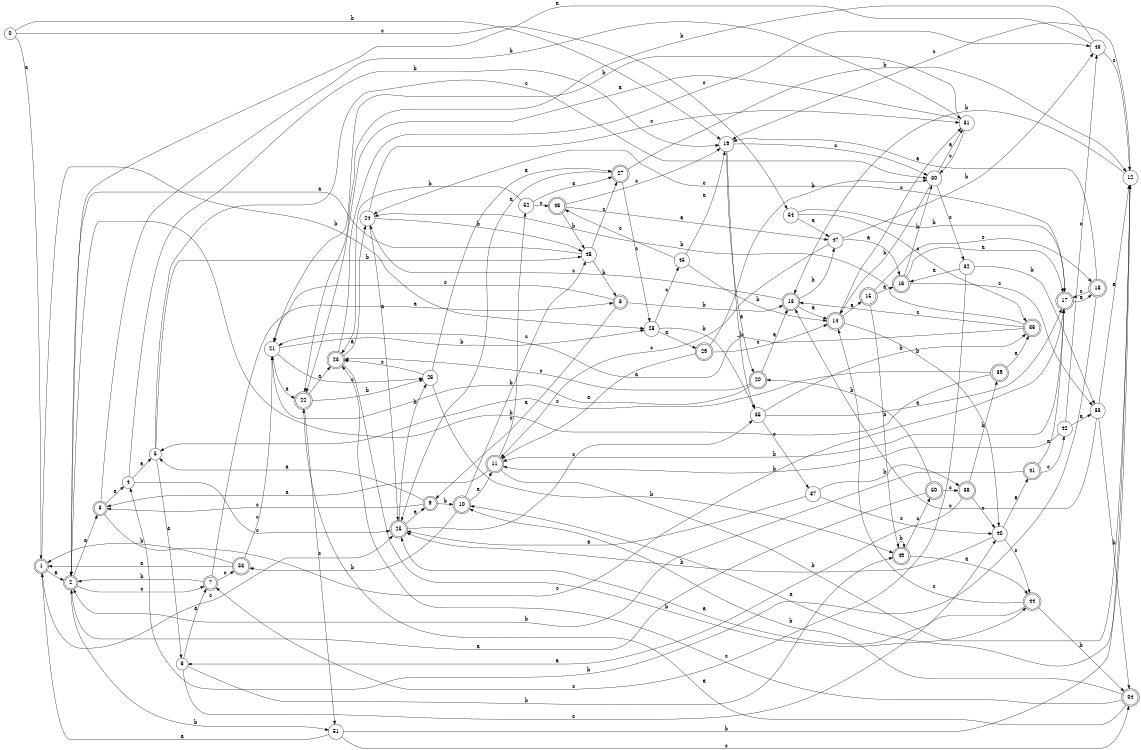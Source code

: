 digraph n44_1 {
__start0 [label="" shape="none"];

rankdir=LR;
size="8,5";

s0 [style="filled", color="black", fillcolor="white" shape="circle", label="0"];
s1 [style="rounded,filled", color="black", fillcolor="white" shape="doublecircle", label="1"];
s2 [style="rounded,filled", color="black", fillcolor="white" shape="doublecircle", label="2"];
s3 [style="rounded,filled", color="black", fillcolor="white" shape="doublecircle", label="3"];
s4 [style="filled", color="black", fillcolor="white" shape="circle", label="4"];
s5 [style="filled", color="black", fillcolor="white" shape="circle", label="5"];
s6 [style="filled", color="black", fillcolor="white" shape="circle", label="6"];
s7 [style="rounded,filled", color="black", fillcolor="white" shape="doublecircle", label="7"];
s8 [style="rounded,filled", color="black", fillcolor="white" shape="doublecircle", label="8"];
s9 [style="rounded,filled", color="black", fillcolor="white" shape="doublecircle", label="9"];
s10 [style="rounded,filled", color="black", fillcolor="white" shape="doublecircle", label="10"];
s11 [style="rounded,filled", color="black", fillcolor="white" shape="doublecircle", label="11"];
s12 [style="filled", color="black", fillcolor="white" shape="circle", label="12"];
s13 [style="rounded,filled", color="black", fillcolor="white" shape="doublecircle", label="13"];
s14 [style="rounded,filled", color="black", fillcolor="white" shape="doublecircle", label="14"];
s15 [style="rounded,filled", color="black", fillcolor="white" shape="doublecircle", label="15"];
s16 [style="rounded,filled", color="black", fillcolor="white" shape="doublecircle", label="16"];
s17 [style="rounded,filled", color="black", fillcolor="white" shape="doublecircle", label="17"];
s18 [style="rounded,filled", color="black", fillcolor="white" shape="doublecircle", label="18"];
s19 [style="filled", color="black", fillcolor="white" shape="circle", label="19"];
s20 [style="rounded,filled", color="black", fillcolor="white" shape="doublecircle", label="20"];
s21 [style="filled", color="black", fillcolor="white" shape="circle", label="21"];
s22 [style="rounded,filled", color="black", fillcolor="white" shape="doublecircle", label="22"];
s23 [style="rounded,filled", color="black", fillcolor="white" shape="doublecircle", label="23"];
s24 [style="filled", color="black", fillcolor="white" shape="circle", label="24"];
s25 [style="rounded,filled", color="black", fillcolor="white" shape="doublecircle", label="25"];
s26 [style="filled", color="black", fillcolor="white" shape="circle", label="26"];
s27 [style="rounded,filled", color="black", fillcolor="white" shape="doublecircle", label="27"];
s28 [style="filled", color="black", fillcolor="white" shape="circle", label="28"];
s29 [style="rounded,filled", color="black", fillcolor="white" shape="doublecircle", label="29"];
s30 [style="filled", color="black", fillcolor="white" shape="circle", label="30"];
s31 [style="filled", color="black", fillcolor="white" shape="circle", label="31"];
s32 [style="filled", color="black", fillcolor="white" shape="circle", label="32"];
s33 [style="filled", color="black", fillcolor="white" shape="circle", label="33"];
s34 [style="rounded,filled", color="black", fillcolor="white" shape="doublecircle", label="34"];
s35 [style="filled", color="black", fillcolor="white" shape="circle", label="35"];
s36 [style="rounded,filled", color="black", fillcolor="white" shape="doublecircle", label="36"];
s37 [style="filled", color="black", fillcolor="white" shape="circle", label="37"];
s38 [style="rounded,filled", color="black", fillcolor="white" shape="doublecircle", label="38"];
s39 [style="rounded,filled", color="black", fillcolor="white" shape="doublecircle", label="39"];
s40 [style="filled", color="black", fillcolor="white" shape="circle", label="40"];
s41 [style="rounded,filled", color="black", fillcolor="white" shape="doublecircle", label="41"];
s42 [style="filled", color="black", fillcolor="white" shape="circle", label="42"];
s43 [style="filled", color="black", fillcolor="white" shape="circle", label="43"];
s44 [style="rounded,filled", color="black", fillcolor="white" shape="doublecircle", label="44"];
s45 [style="filled", color="black", fillcolor="white" shape="circle", label="45"];
s46 [style="rounded,filled", color="black", fillcolor="white" shape="doublecircle", label="46"];
s47 [style="filled", color="black", fillcolor="white" shape="circle", label="47"];
s48 [style="filled", color="black", fillcolor="white" shape="circle", label="48"];
s49 [style="rounded,filled", color="black", fillcolor="white" shape="doublecircle", label="49"];
s50 [style="rounded,filled", color="black", fillcolor="white" shape="doublecircle", label="50"];
s51 [style="filled", color="black", fillcolor="white" shape="circle", label="51"];
s52 [style="filled", color="black", fillcolor="white" shape="circle", label="52"];
s53 [style="rounded,filled", color="black", fillcolor="white" shape="doublecircle", label="53"];
s54 [style="filled", color="black", fillcolor="white" shape="circle", label="54"];
s0 -> s1 [label="a"];
s0 -> s19 [label="b"];
s0 -> s54 [label="c"];
s1 -> s2 [label="a"];
s1 -> s28 [label="b"];
s1 -> s25 [label="c"];
s2 -> s3 [label="a"];
s2 -> s51 [label="b"];
s2 -> s7 [label="c"];
s3 -> s4 [label="a"];
s3 -> s31 [label="b"];
s3 -> s17 [label="c"];
s4 -> s5 [label="a"];
s4 -> s19 [label="b"];
s4 -> s25 [label="c"];
s5 -> s6 [label="a"];
s5 -> s48 [label="b"];
s5 -> s30 [label="c"];
s6 -> s7 [label="a"];
s6 -> s49 [label="b"];
s6 -> s40 [label="c"];
s7 -> s8 [label="a"];
s7 -> s2 [label="b"];
s7 -> s53 [label="c"];
s8 -> s9 [label="a"];
s8 -> s13 [label="b"];
s8 -> s21 [label="c"];
s9 -> s5 [label="a"];
s9 -> s10 [label="b"];
s9 -> s3 [label="c"];
s10 -> s11 [label="a"];
s10 -> s53 [label="b"];
s10 -> s48 [label="c"];
s11 -> s3 [label="a"];
s11 -> s12 [label="b"];
s11 -> s52 [label="c"];
s12 -> s10 [label="a"];
s12 -> s13 [label="b"];
s12 -> s19 [label="c"];
s13 -> s14 [label="a"];
s13 -> s47 [label="b"];
s13 -> s24 [label="c"];
s14 -> s15 [label="a"];
s14 -> s40 [label="b"];
s14 -> s31 [label="c"];
s15 -> s16 [label="a"];
s15 -> s49 [label="b"];
s15 -> s18 [label="c"];
s16 -> s17 [label="a"];
s16 -> s30 [label="b"];
s16 -> s33 [label="c"];
s17 -> s18 [label="a"];
s17 -> s11 [label="b"];
s17 -> s24 [label="c"];
s18 -> s19 [label="a"];
s18 -> s4 [label="b"];
s18 -> s17 [label="c"];
s19 -> s20 [label="a"];
s19 -> s35 [label="b"];
s19 -> s30 [label="c"];
s20 -> s13 [label="a"];
s20 -> s21 [label="b"];
s20 -> s23 [label="c"];
s21 -> s22 [label="a"];
s21 -> s28 [label="b"];
s21 -> s26 [label="c"];
s22 -> s23 [label="a"];
s22 -> s26 [label="b"];
s22 -> s51 [label="c"];
s23 -> s24 [label="a"];
s23 -> s44 [label="b"];
s23 -> s43 [label="c"];
s24 -> s25 [label="a"];
s24 -> s48 [label="b"];
s24 -> s31 [label="c"];
s25 -> s9 [label="a"];
s25 -> s26 [label="b"];
s25 -> s35 [label="c"];
s26 -> s27 [label="a"];
s26 -> s49 [label="b"];
s26 -> s23 [label="c"];
s27 -> s25 [label="a"];
s27 -> s12 [label="b"];
s27 -> s28 [label="c"];
s28 -> s29 [label="a"];
s28 -> s35 [label="b"];
s28 -> s45 [label="c"];
s29 -> s11 [label="a"];
s29 -> s30 [label="b"];
s29 -> s14 [label="c"];
s30 -> s31 [label="a"];
s30 -> s14 [label="b"];
s30 -> s32 [label="c"];
s31 -> s22 [label="a"];
s31 -> s21 [label="b"];
s31 -> s30 [label="c"];
s32 -> s16 [label="a"];
s32 -> s33 [label="b"];
s32 -> s7 [label="c"];
s33 -> s12 [label="a"];
s33 -> s34 [label="b"];
s33 -> s13 [label="c"];
s34 -> s22 [label="a"];
s34 -> s10 [label="b"];
s34 -> s23 [label="c"];
s35 -> s17 [label="a"];
s35 -> s36 [label="b"];
s35 -> s37 [label="c"];
s36 -> s21 [label="a"];
s36 -> s24 [label="b"];
s36 -> s13 [label="c"];
s37 -> s25 [label="a"];
s37 -> s38 [label="b"];
s37 -> s40 [label="c"];
s38 -> s6 [label="a"];
s38 -> s39 [label="b"];
s38 -> s40 [label="c"];
s39 -> s36 [label="a"];
s39 -> s2 [label="b"];
s39 -> s5 [label="c"];
s40 -> s41 [label="a"];
s40 -> s25 [label="b"];
s40 -> s44 [label="c"];
s41 -> s17 [label="a"];
s41 -> s2 [label="b"];
s41 -> s42 [label="c"];
s42 -> s33 [label="a"];
s42 -> s11 [label="b"];
s42 -> s43 [label="c"];
s43 -> s2 [label="a"];
s43 -> s22 [label="b"];
s43 -> s12 [label="c"];
s44 -> s25 [label="a"];
s44 -> s34 [label="b"];
s44 -> s14 [label="c"];
s45 -> s19 [label="a"];
s45 -> s14 [label="b"];
s45 -> s46 [label="c"];
s46 -> s47 [label="a"];
s46 -> s48 [label="b"];
s46 -> s19 [label="c"];
s47 -> s16 [label="a"];
s47 -> s43 [label="b"];
s47 -> s11 [label="c"];
s48 -> s2 [label="a"];
s48 -> s8 [label="b"];
s48 -> s27 [label="c"];
s49 -> s44 [label="a"];
s49 -> s49 [label="b"];
s49 -> s50 [label="c"];
s50 -> s2 [label="a"];
s50 -> s20 [label="b"];
s50 -> s38 [label="c"];
s51 -> s1 [label="a"];
s51 -> s12 [label="b"];
s51 -> s34 [label="c"];
s52 -> s27 [label="a"];
s52 -> s23 [label="b"];
s52 -> s46 [label="c"];
s53 -> s1 [label="a"];
s53 -> s1 [label="b"];
s53 -> s21 [label="c"];
s54 -> s47 [label="a"];
s54 -> s17 [label="b"];
s54 -> s36 [label="c"];

}